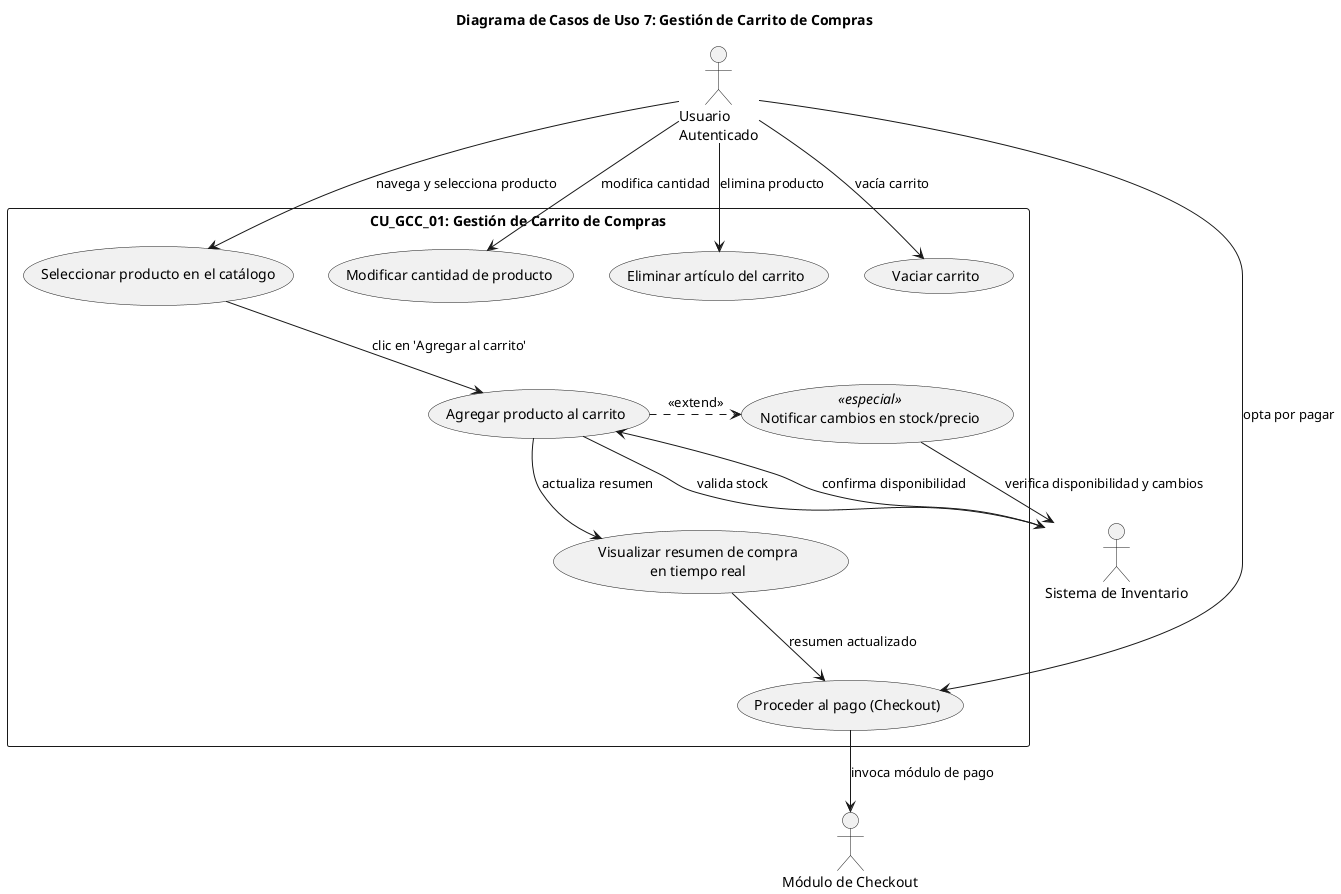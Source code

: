 @startuml
title Diagrama de Casos de Uso 7: Gestión de Carrito de Compras
top to bottom direction

' Declaración de actores
actor "Usuario\nAutenticado" as Usuario
actor "Sistema de Inventario" as Inventario
actor "Módulo de Checkout" as Checkout

' Contenedor principal para el caso de uso
rectangle "CU_GCC_01: Gestión de Carrito de Compras" {

  usecase "Seleccionar producto en el catálogo" as UC1
  usecase "Agregar producto al carrito" as UC2
  usecase "Modificar cantidad de producto" as UC3
  usecase "Eliminar artículo del carrito" as UC4
  usecase "Vaciar carrito" as UC5
  usecase "Visualizar resumen de compra\nen tiempo real" as UC6
  usecase "Proceder al pago (Checkout)" as UC7
  
  ' Acciones concretas derivadas de los requisitos especiales
  usecase "Notificar cambios en stock/precio" as RC1 <<especial>>
}

' Relaciones de actor con casos de uso
Usuario --> UC1 : "navega y selecciona producto"
UC1 --> UC2 : "clic en 'Agregar al carrito'"
UC2 --> Inventario : "valida stock"
Inventario --> UC2 : "confirma disponibilidad"
UC2 --> UC6 : "actualiza resumen"

Usuario --> UC3 : "modifica cantidad"
Usuario --> UC4 : "elimina producto"
Usuario --> UC5 : "vacía carrito"

UC6 --> UC7 : "resumen actualizado"
Usuario --> UC7 : "opta por pagar"
UC7 --> Checkout : "invoca módulo de pago"

' Extensión para notificar cambios de stock o precio
UC2 .> RC1 : <<extend>>
RC1 --> Inventario : "verifica disponibilidad y cambios"

@enduml
